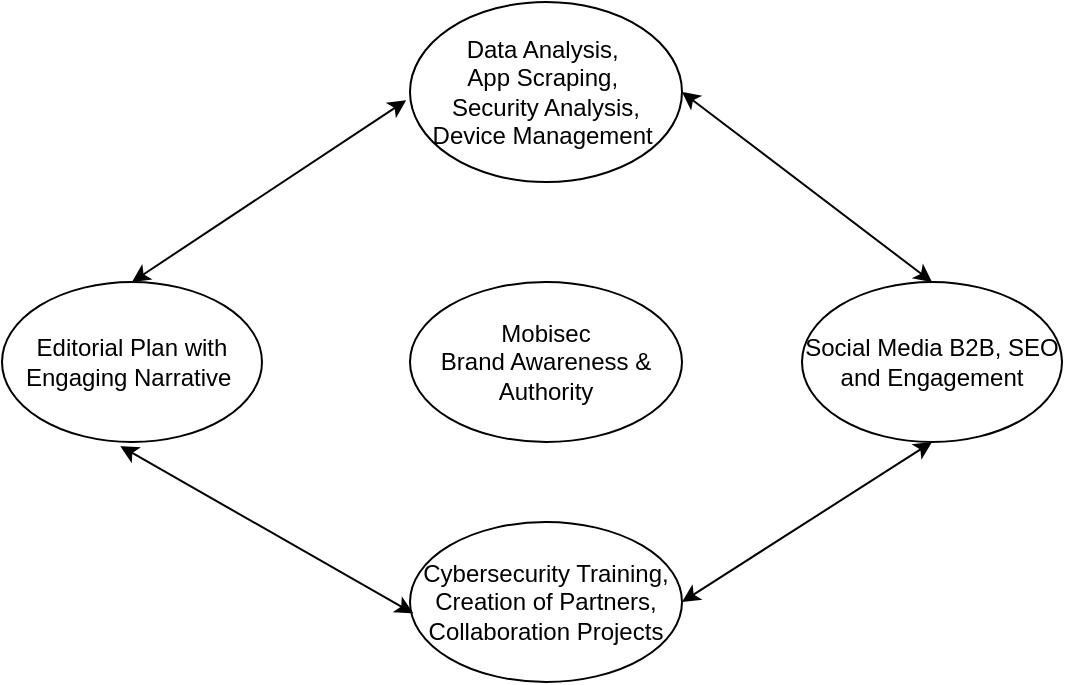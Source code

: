<mxfile version="22.0.3" type="device">
  <diagram name="Pagina-1" id="CSZt2zSHPFvdoy04SB6O">
    <mxGraphModel dx="1276" dy="606" grid="1" gridSize="10" guides="1" tooltips="1" connect="1" arrows="1" fold="1" page="1" pageScale="1" pageWidth="827" pageHeight="1169" math="0" shadow="0">
      <root>
        <mxCell id="0" />
        <mxCell id="1" parent="0" />
        <mxCell id="dqlFQIzcgXOyk7MDZp7w-1" value="Mobisec &lt;br&gt;Brand Awareness &amp;amp; Authority" style="ellipse;whiteSpace=wrap;html=1;" parent="1" vertex="1">
          <mxGeometry x="354" y="300" width="136" height="80" as="geometry" />
        </mxCell>
        <mxCell id="dqlFQIzcgXOyk7MDZp7w-2" value="Data Analysis,&amp;nbsp;&lt;br&gt;App Scraping,&amp;nbsp;&lt;br&gt;Security Analysis, Device Management&amp;nbsp;" style="ellipse;whiteSpace=wrap;html=1;" parent="1" vertex="1">
          <mxGeometry x="354" y="160" width="136" height="90" as="geometry" />
        </mxCell>
        <mxCell id="dqlFQIzcgXOyk7MDZp7w-3" value="Editorial Plan with Engaging Narrative&amp;nbsp;" style="ellipse;whiteSpace=wrap;html=1;" parent="1" vertex="1">
          <mxGeometry x="150" y="300" width="130" height="80" as="geometry" />
        </mxCell>
        <mxCell id="dqlFQIzcgXOyk7MDZp7w-4" value="Social Media B2B, SEO and Engagement" style="ellipse;whiteSpace=wrap;html=1;" parent="1" vertex="1">
          <mxGeometry x="550" y="300" width="130" height="80" as="geometry" />
        </mxCell>
        <mxCell id="dqlFQIzcgXOyk7MDZp7w-5" value="Cybersecurity Training, Creation of Partners, Collaboration Projects" style="ellipse;whiteSpace=wrap;html=1;" parent="1" vertex="1">
          <mxGeometry x="354" y="420" width="136" height="80" as="geometry" />
        </mxCell>
        <mxCell id="dqlFQIzcgXOyk7MDZp7w-15" value="" style="endArrow=classic;startArrow=classic;html=1;rounded=0;entryX=0.5;entryY=1;entryDx=0;entryDy=0;exitX=1;exitY=0.5;exitDx=0;exitDy=0;" parent="1" source="dqlFQIzcgXOyk7MDZp7w-5" target="dqlFQIzcgXOyk7MDZp7w-4" edge="1">
          <mxGeometry width="50" height="50" relative="1" as="geometry">
            <mxPoint x="490" y="450" as="sourcePoint" />
            <mxPoint x="588" y="380" as="targetPoint" />
          </mxGeometry>
        </mxCell>
        <mxCell id="dqlFQIzcgXOyk7MDZp7w-16" value="" style="endArrow=classic;startArrow=classic;html=1;rounded=0;entryX=0.5;entryY=0;entryDx=0;entryDy=0;exitX=1;exitY=0.5;exitDx=0;exitDy=0;" parent="1" source="dqlFQIzcgXOyk7MDZp7w-2" target="dqlFQIzcgXOyk7MDZp7w-4" edge="1">
          <mxGeometry width="50" height="50" relative="1" as="geometry">
            <mxPoint x="550" y="290" as="sourcePoint" />
            <mxPoint x="648" y="220" as="targetPoint" />
          </mxGeometry>
        </mxCell>
        <mxCell id="dqlFQIzcgXOyk7MDZp7w-17" value="" style="endArrow=classic;startArrow=classic;html=1;rounded=0;entryX=0.012;entryY=0.571;entryDx=0;entryDy=0;entryPerimeter=0;exitX=0.455;exitY=1.026;exitDx=0;exitDy=0;exitPerimeter=0;" parent="1" source="dqlFQIzcgXOyk7MDZp7w-3" target="dqlFQIzcgXOyk7MDZp7w-5" edge="1">
          <mxGeometry width="50" height="50" relative="1" as="geometry">
            <mxPoint x="510" y="470" as="sourcePoint" />
            <mxPoint x="608" y="400" as="targetPoint" />
          </mxGeometry>
        </mxCell>
        <mxCell id="dqlFQIzcgXOyk7MDZp7w-18" value="" style="endArrow=classic;startArrow=classic;html=1;rounded=0;exitX=0.5;exitY=0;exitDx=0;exitDy=0;entryX=-0.014;entryY=0.546;entryDx=0;entryDy=0;entryPerimeter=0;" parent="1" source="dqlFQIzcgXOyk7MDZp7w-3" target="dqlFQIzcgXOyk7MDZp7w-2" edge="1">
          <mxGeometry width="50" height="50" relative="1" as="geometry">
            <mxPoint x="520" y="480" as="sourcePoint" />
            <mxPoint x="618" y="410" as="targetPoint" />
          </mxGeometry>
        </mxCell>
      </root>
    </mxGraphModel>
  </diagram>
</mxfile>
